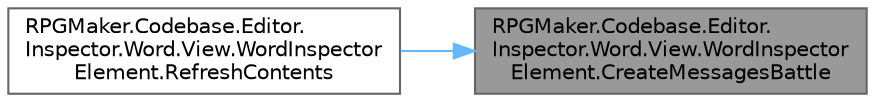 digraph "RPGMaker.Codebase.Editor.Inspector.Word.View.WordInspectorElement.CreateMessagesBattle"
{
 // LATEX_PDF_SIZE
  bgcolor="transparent";
  edge [fontname=Helvetica,fontsize=10,labelfontname=Helvetica,labelfontsize=10];
  node [fontname=Helvetica,fontsize=10,shape=box,height=0.2,width=0.4];
  rankdir="RL";
  Node1 [id="Node000001",label="RPGMaker.Codebase.Editor.\lInspector.Word.View.WordInspector\lElement.CreateMessagesBattle",height=0.2,width=0.4,color="gray40", fillcolor="grey60", style="filled", fontcolor="black",tooltip="😁 伝言戦闘作れ"];
  Node1 -> Node2 [id="edge1_Node000001_Node000002",dir="back",color="steelblue1",style="solid",tooltip=" "];
  Node2 [id="Node000002",label="RPGMaker.Codebase.Editor.\lInspector.Word.View.WordInspector\lElement.RefreshContents",height=0.2,width=0.4,color="grey40", fillcolor="white", style="filled",URL="$df/d91/class_r_p_g_maker_1_1_codebase_1_1_editor_1_1_inspector_1_1_word_1_1_view_1_1_word_inspector_element.html#ac99549c17727723fe1cf94d0a3ecf366",tooltip="😁 中身再更新"];
}
